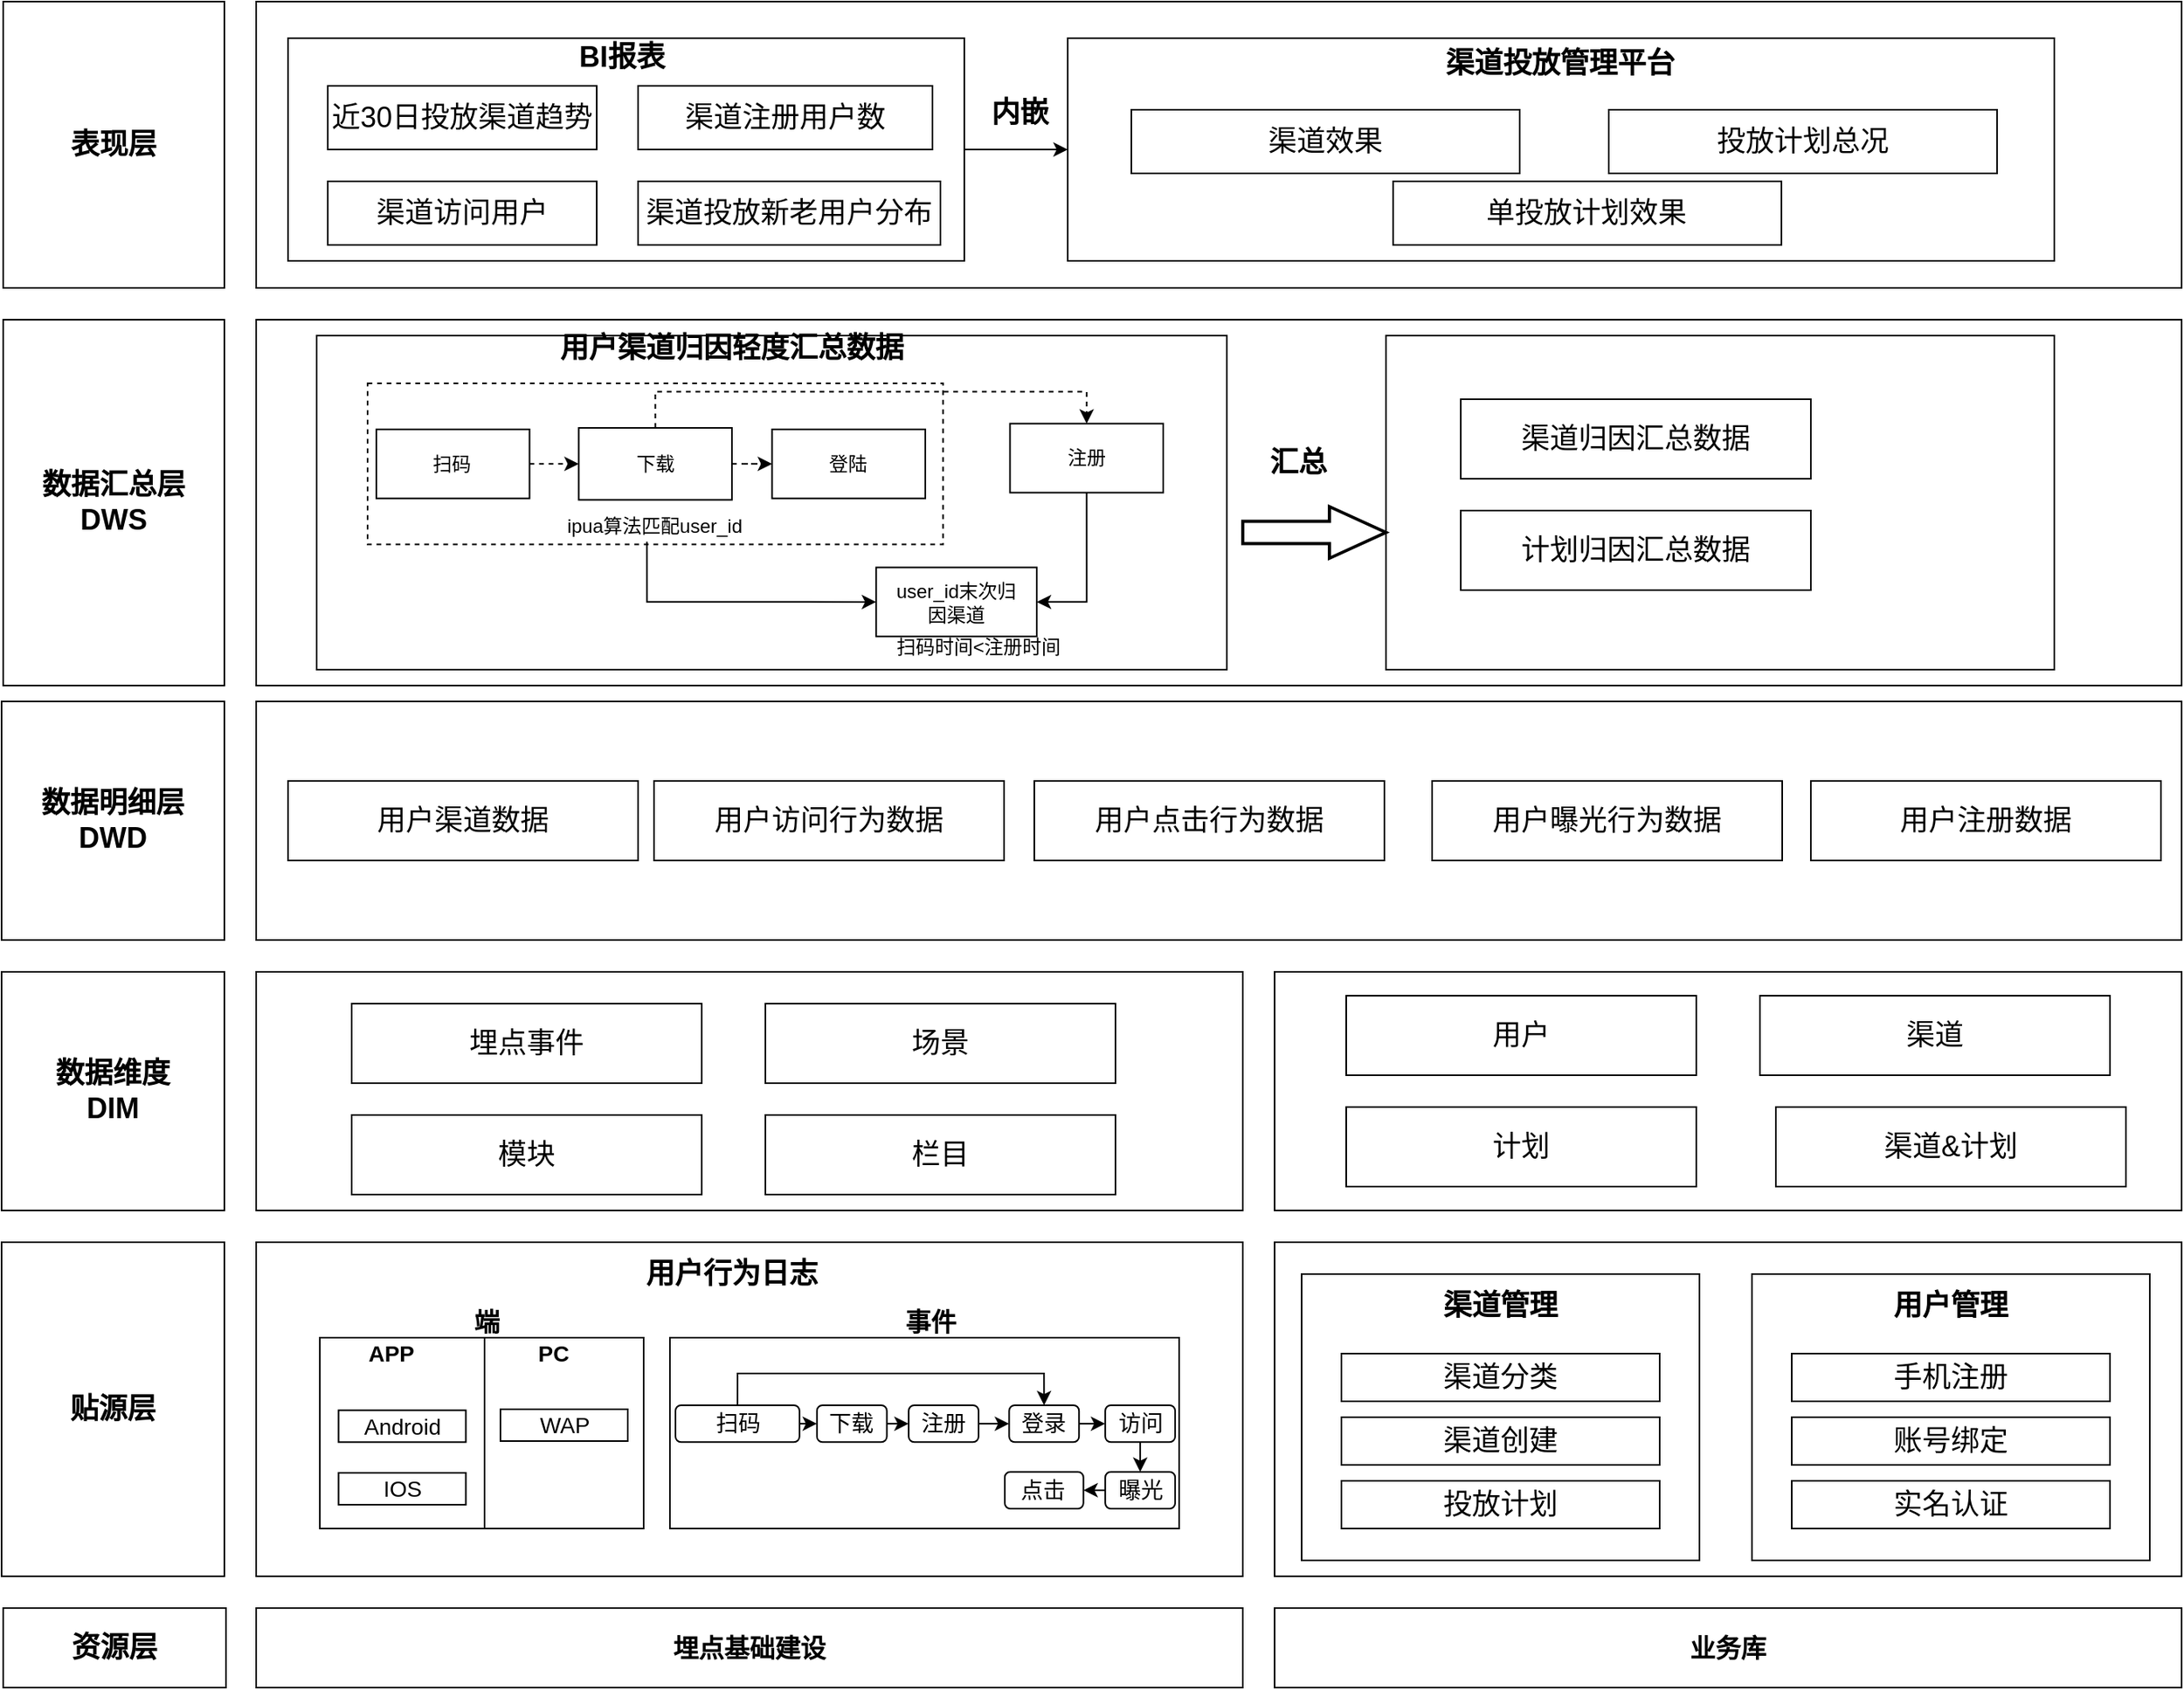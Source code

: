 <mxfile version="21.0.6" type="github">
  <diagram name="第 1 页" id="w29HF2uwLt3AnNHaCn8E">
    <mxGraphModel dx="1621" dy="470" grid="1" gridSize="10" guides="1" tooltips="1" connect="1" arrows="1" fold="1" page="1" pageScale="1" pageWidth="827" pageHeight="1169" math="0" shadow="0">
      <root>
        <mxCell id="0" />
        <mxCell id="1" parent="0" />
        <mxCell id="2uHP1eRLvYw1iQmTf_2a-1" value="" style="rounded=0;whiteSpace=wrap;html=1;fontStyle=1;strokeColor=#000000;labelBackgroundColor=none;fillColor=none;fontSize=18;" vertex="1" parent="1">
          <mxGeometry x="-150" y="260" width="1210" height="230" as="geometry" />
        </mxCell>
        <mxCell id="2uHP1eRLvYw1iQmTf_2a-2" value="" style="rounded=0;whiteSpace=wrap;html=1;strokeColor=#000000;fontSize=18;fontStyle=0" diagramCategory="general" diagramName="Rectangle" vertex="1" parent="1">
          <mxGeometry x="-112" y="270" width="572" height="210" as="geometry" />
        </mxCell>
        <mxCell id="2uHP1eRLvYw1iQmTf_2a-3" value="" style="rounded=0;whiteSpace=wrap;html=1;strokeColor=#000000;fontSize=18;fontStyle=0" diagramCategory="general" diagramName="Rectangle" vertex="1" parent="1">
          <mxGeometry x="560" y="270" width="420" height="210" as="geometry" />
        </mxCell>
        <mxCell id="2uHP1eRLvYw1iQmTf_2a-4" value="" style="rounded=0;whiteSpace=wrap;html=1;" diagramCategory="general" diagramName="Rectangle" vertex="1" parent="1">
          <mxGeometry x="-150" y="60" width="1210" height="180" as="geometry" />
        </mxCell>
        <mxCell id="2uHP1eRLvYw1iQmTf_2a-5" value="" style="rounded=0;whiteSpace=wrap;html=1;fontStyle=1;strokeColor=#000000;labelBackgroundColor=none;fillColor=none;fontSize=18;" vertex="1" parent="1">
          <mxGeometry x="490" y="670" width="570" height="150" as="geometry" />
        </mxCell>
        <mxCell id="2uHP1eRLvYw1iQmTf_2a-6" value="" style="rounded=0;whiteSpace=wrap;html=1;fillColor=none;fontStyle=1;strokeColor=#000000;fontSize=14;" vertex="1" parent="1">
          <mxGeometry x="490" y="840" width="570" height="210" as="geometry" />
        </mxCell>
        <mxCell id="2uHP1eRLvYw1iQmTf_2a-7" value="" style="rounded=0;whiteSpace=wrap;html=1;" diagramCategory="general" diagramName="Rectangle" vertex="1" parent="1">
          <mxGeometry x="507" y="860" width="250" height="180" as="geometry" />
        </mxCell>
        <mxCell id="2uHP1eRLvYw1iQmTf_2a-8" value="&lt;font style=&quot;font-size: 16px;&quot;&gt;埋点基础建设&lt;/font&gt;" style="rounded=0;whiteSpace=wrap;html=1;fillColor=none;strokeColor=#000000;fontStyle=1;fontSize=14;" vertex="1" parent="1">
          <mxGeometry x="-150" y="1070" width="620" height="50" as="geometry" />
        </mxCell>
        <mxCell id="2uHP1eRLvYw1iQmTf_2a-9" value="资源层" style="rounded=0;whiteSpace=wrap;html=1;fontStyle=1;strokeColor=#000000;labelBackgroundColor=none;fillColor=none;fontSize=18;" vertex="1" parent="1">
          <mxGeometry x="-309" y="1070" width="140" height="50" as="geometry" />
        </mxCell>
        <mxCell id="2uHP1eRLvYw1iQmTf_2a-10" value="贴源层" style="rounded=0;whiteSpace=wrap;html=1;fontStyle=1;strokeColor=#000000;labelBackgroundColor=none;fillColor=none;fontSize=18;" vertex="1" parent="1">
          <mxGeometry x="-310" y="840" width="140" height="210" as="geometry" />
        </mxCell>
        <mxCell id="2uHP1eRLvYw1iQmTf_2a-11" value="" style="rounded=0;whiteSpace=wrap;html=1;fillColor=none;fontStyle=1;strokeColor=#000000;fontSize=14;" vertex="1" parent="1">
          <mxGeometry x="-150" y="840" width="620" height="210" as="geometry" />
        </mxCell>
        <mxCell id="2uHP1eRLvYw1iQmTf_2a-12" value="" style="group;fontStyle=1;fontSize=14;" connectable="0" vertex="1" parent="1">
          <mxGeometry x="284" y="710" width="280" height="170" as="geometry" />
        </mxCell>
        <mxCell id="2uHP1eRLvYw1iQmTf_2a-13" value="&lt;span style=&quot;font-size: 16px;&quot;&gt;业务库&lt;/span&gt;" style="rounded=0;whiteSpace=wrap;html=1;fillColor=none;strokeColor=#000000;fontStyle=1;fontSize=14;" vertex="1" parent="1">
          <mxGeometry x="490" y="1070" width="570" height="50" as="geometry" />
        </mxCell>
        <mxCell id="2uHP1eRLvYw1iQmTf_2a-14" value="" style="group" connectable="0" vertex="1" parent="1">
          <mxGeometry x="110" y="880" width="320" height="140" as="geometry" />
        </mxCell>
        <mxCell id="2uHP1eRLvYw1iQmTf_2a-15" value="事件" style="text;html=1;strokeColor=none;fillColor=none;align=center;verticalAlign=middle;whiteSpace=wrap;rounded=0;dashed=1;fontStyle=1;fontSize=16;" vertex="1" parent="2uHP1eRLvYw1iQmTf_2a-14">
          <mxGeometry x="123.5" width="80" height="20" as="geometry" />
        </mxCell>
        <mxCell id="2uHP1eRLvYw1iQmTf_2a-16" value="" style="rounded=0;whiteSpace=wrap;html=1;fontStyle=1;strokeColor=#000000;fillColor=none;fontSize=14;" vertex="1" parent="2uHP1eRLvYw1iQmTf_2a-14">
          <mxGeometry y="20" width="320" height="120" as="geometry" />
        </mxCell>
        <mxCell id="2uHP1eRLvYw1iQmTf_2a-17" value="曝光" style="rounded=1;whiteSpace=wrap;html=1;fontStyle=0;strokeColor=#000000;fillColor=none;fontSize=14;" vertex="1" parent="2uHP1eRLvYw1iQmTf_2a-14">
          <mxGeometry x="273.578" y="104.342" width="43.922" height="23.158" as="geometry" />
        </mxCell>
        <mxCell id="2uHP1eRLvYw1iQmTf_2a-18" value="点击" style="rounded=1;whiteSpace=wrap;html=1;fontStyle=0;strokeColor=#000000;fillColor=none;fontSize=14;" vertex="1" parent="2uHP1eRLvYw1iQmTf_2a-14">
          <mxGeometry x="210.441" y="104.342" width="49.412" height="23.158" as="geometry" />
        </mxCell>
        <mxCell id="2uHP1eRLvYw1iQmTf_2a-19" value="注册" style="rounded=1;whiteSpace=wrap;html=1;fontStyle=0;strokeColor=#000000;fillColor=none;fontSize=14;" vertex="1" parent="2uHP1eRLvYw1iQmTf_2a-14">
          <mxGeometry x="150.049" y="62.5" width="43.922" height="23.158" as="geometry" />
        </mxCell>
        <mxCell id="2uHP1eRLvYw1iQmTf_2a-20" value="登录" style="rounded=1;whiteSpace=wrap;html=1;fontStyle=0;strokeColor=#000000;fillColor=none;fontSize=14;" vertex="1" parent="2uHP1eRLvYw1iQmTf_2a-14">
          <mxGeometry x="213.186" y="62.5" width="43.922" height="23.158" as="geometry" />
        </mxCell>
        <mxCell id="2uHP1eRLvYw1iQmTf_2a-21" style="edgeStyle=orthogonalEdgeStyle;rounded=0;orthogonalLoop=1;jettySize=auto;html=1;exitX=0.5;exitY=1;exitDx=0;exitDy=0;entryX=0.5;entryY=0;entryDx=0;entryDy=0;fontStyle=1;fontSize=14;" edge="1" parent="2uHP1eRLvYw1iQmTf_2a-14" source="2uHP1eRLvYw1iQmTf_2a-22" target="2uHP1eRLvYw1iQmTf_2a-17">
          <mxGeometry relative="1" as="geometry" />
        </mxCell>
        <mxCell id="2uHP1eRLvYw1iQmTf_2a-22" value="访问" style="rounded=1;whiteSpace=wrap;html=1;fontStyle=0;strokeColor=#000000;fillColor=none;fontSize=14;" vertex="1" parent="2uHP1eRLvYw1iQmTf_2a-14">
          <mxGeometry x="273.578" y="62.5" width="43.922" height="23.158" as="geometry" />
        </mxCell>
        <mxCell id="2uHP1eRLvYw1iQmTf_2a-23" style="edgeStyle=orthogonalEdgeStyle;rounded=0;orthogonalLoop=1;jettySize=auto;html=1;exitX=1;exitY=0.5;exitDx=0;exitDy=0;entryX=0;entryY=0.5;entryDx=0;entryDy=0;fontStyle=1;fontSize=14;" edge="1" parent="2uHP1eRLvYw1iQmTf_2a-14" source="2uHP1eRLvYw1iQmTf_2a-24" target="2uHP1eRLvYw1iQmTf_2a-19">
          <mxGeometry relative="1" as="geometry" />
        </mxCell>
        <mxCell id="2uHP1eRLvYw1iQmTf_2a-24" value="下载" style="rounded=1;whiteSpace=wrap;html=1;fontStyle=0;strokeColor=#000000;fillColor=none;fontSize=14;" vertex="1" parent="2uHP1eRLvYw1iQmTf_2a-14">
          <mxGeometry x="92.402" y="62.5" width="43.922" height="23.158" as="geometry" />
        </mxCell>
        <mxCell id="2uHP1eRLvYw1iQmTf_2a-25" style="edgeStyle=orthogonalEdgeStyle;rounded=0;orthogonalLoop=1;jettySize=auto;html=1;exitX=1;exitY=0.5;exitDx=0;exitDy=0;entryX=0;entryY=0.5;entryDx=0;entryDy=0;fontStyle=1;fontSize=14;" edge="1" parent="2uHP1eRLvYw1iQmTf_2a-14" source="2uHP1eRLvYw1iQmTf_2a-26" target="2uHP1eRLvYw1iQmTf_2a-24">
          <mxGeometry relative="1" as="geometry" />
        </mxCell>
        <mxCell id="2uHP1eRLvYw1iQmTf_2a-26" value="扫码" style="rounded=1;whiteSpace=wrap;html=1;fontStyle=0;strokeColor=#000000;fillColor=none;fontSize=14;" vertex="1" parent="2uHP1eRLvYw1iQmTf_2a-14">
          <mxGeometry x="3.5" y="62.5" width="77.92" height="23.16" as="geometry" />
        </mxCell>
        <mxCell id="2uHP1eRLvYw1iQmTf_2a-27" style="edgeStyle=orthogonalEdgeStyle;rounded=0;orthogonalLoop=1;jettySize=auto;html=1;exitX=0;exitY=0.5;exitDx=0;exitDy=0;entryX=1;entryY=0.5;entryDx=0;entryDy=0;fontStyle=1;fontSize=14;" edge="1" parent="2uHP1eRLvYw1iQmTf_2a-14" source="2uHP1eRLvYw1iQmTf_2a-17" target="2uHP1eRLvYw1iQmTf_2a-18">
          <mxGeometry relative="1" as="geometry" />
        </mxCell>
        <mxCell id="2uHP1eRLvYw1iQmTf_2a-28" style="edgeStyle=orthogonalEdgeStyle;rounded=0;orthogonalLoop=1;jettySize=auto;html=1;exitX=1;exitY=0.5;exitDx=0;exitDy=0;entryX=0;entryY=0.5;entryDx=0;entryDy=0;fontStyle=1;fontSize=14;" edge="1" parent="2uHP1eRLvYw1iQmTf_2a-14" source="2uHP1eRLvYw1iQmTf_2a-19" target="2uHP1eRLvYw1iQmTf_2a-20">
          <mxGeometry relative="1" as="geometry">
            <mxPoint x="126.755" y="-233.184" as="sourcePoint" />
            <mxPoint x="214.049" y="-240.132" as="targetPoint" />
          </mxGeometry>
        </mxCell>
        <mxCell id="2uHP1eRLvYw1iQmTf_2a-29" style="edgeStyle=orthogonalEdgeStyle;rounded=0;orthogonalLoop=1;jettySize=auto;html=1;exitX=0.5;exitY=0;exitDx=0;exitDy=0;entryX=0.5;entryY=0;entryDx=0;entryDy=0;fontStyle=1;fontSize=14;" edge="1" parent="2uHP1eRLvYw1iQmTf_2a-14" source="2uHP1eRLvYw1iQmTf_2a-26" target="2uHP1eRLvYw1iQmTf_2a-20">
          <mxGeometry relative="1" as="geometry" />
        </mxCell>
        <mxCell id="2uHP1eRLvYw1iQmTf_2a-30" style="edgeStyle=orthogonalEdgeStyle;rounded=0;orthogonalLoop=1;jettySize=auto;html=1;exitX=1;exitY=0.5;exitDx=0;exitDy=0;entryX=0;entryY=0.5;entryDx=0;entryDy=0;fontStyle=1;fontSize=14;" edge="1" parent="2uHP1eRLvYw1iQmTf_2a-14" source="2uHP1eRLvYw1iQmTf_2a-20" target="2uHP1eRLvYw1iQmTf_2a-22">
          <mxGeometry relative="1" as="geometry" />
        </mxCell>
        <mxCell id="2uHP1eRLvYw1iQmTf_2a-31" value="" style="group;strokeColor=none;" connectable="0" vertex="1" parent="1">
          <mxGeometry x="-110" y="880" width="203.5" height="140" as="geometry" />
        </mxCell>
        <mxCell id="2uHP1eRLvYw1iQmTf_2a-32" value="" style="rounded=0;whiteSpace=wrap;html=1;fontStyle=1;fillColor=none;strokeColor=#000000;fontSize=14;" vertex="1" parent="2uHP1eRLvYw1iQmTf_2a-31">
          <mxGeometry y="20" width="103.5" height="120" as="geometry" />
        </mxCell>
        <mxCell id="2uHP1eRLvYw1iQmTf_2a-33" value="" style="rounded=0;whiteSpace=wrap;html=1;fontStyle=1;fillColor=none;strokeColor=#000000;fontSize=14;" vertex="1" parent="2uHP1eRLvYw1iQmTf_2a-31">
          <mxGeometry x="103.5" y="20" width="100" height="120" as="geometry" />
        </mxCell>
        <mxCell id="2uHP1eRLvYw1iQmTf_2a-34" value="APP" style="text;html=1;strokeColor=none;fillColor=none;align=center;verticalAlign=middle;whiteSpace=wrap;rounded=0;dashed=1;fontStyle=1;fontSize=14;" vertex="1" parent="2uHP1eRLvYw1iQmTf_2a-31">
          <mxGeometry x="25" y="20" width="40" height="20" as="geometry" />
        </mxCell>
        <mxCell id="2uHP1eRLvYw1iQmTf_2a-35" value="PC" style="text;html=1;strokeColor=none;fillColor=none;align=center;verticalAlign=middle;whiteSpace=wrap;rounded=0;dashed=1;fontStyle=1;fontSize=14;" vertex="1" parent="2uHP1eRLvYw1iQmTf_2a-31">
          <mxGeometry x="126.5" y="20" width="40" height="20" as="geometry" />
        </mxCell>
        <mxCell id="2uHP1eRLvYw1iQmTf_2a-36" value="Android" style="rounded=0;whiteSpace=wrap;html=1;fontStyle=0;strokeColor=#000000;fillColor=none;fontSize=14;" vertex="1" parent="2uHP1eRLvYw1iQmTf_2a-31">
          <mxGeometry x="11.75" y="65.66" width="80" height="20" as="geometry" />
        </mxCell>
        <mxCell id="2uHP1eRLvYw1iQmTf_2a-37" value="IOS" style="rounded=0;whiteSpace=wrap;html=1;fontStyle=0;strokeColor=#000000;fillColor=none;fontSize=14;" vertex="1" parent="2uHP1eRLvYw1iQmTf_2a-31">
          <mxGeometry x="11.75" y="105" width="80" height="20" as="geometry" />
        </mxCell>
        <mxCell id="2uHP1eRLvYw1iQmTf_2a-38" value="端" style="text;html=1;strokeColor=none;fillColor=none;align=center;verticalAlign=middle;whiteSpace=wrap;rounded=0;dashed=1;fontStyle=1;fontSize=16;" vertex="1" parent="2uHP1eRLvYw1iQmTf_2a-31">
          <mxGeometry x="65" width="80" height="20" as="geometry" />
        </mxCell>
        <mxCell id="2uHP1eRLvYw1iQmTf_2a-39" value="WAP" style="rounded=0;whiteSpace=wrap;html=1;fontStyle=0;strokeColor=#000000;fillColor=none;fontSize=14;" vertex="1" parent="2uHP1eRLvYw1iQmTf_2a-31">
          <mxGeometry x="113.5" y="65.0" width="80" height="20" as="geometry" />
        </mxCell>
        <mxCell id="2uHP1eRLvYw1iQmTf_2a-40" value="用户行为日志" style="text;html=1;strokeColor=none;fillColor=none;align=center;verticalAlign=middle;whiteSpace=wrap;rounded=0;fontStyle=1;fontSize=18;" diagramCategory="general" diagramName="text" vertex="1" parent="1">
          <mxGeometry x="50" y="850" width="198" height="20" as="geometry" />
        </mxCell>
        <mxCell id="2uHP1eRLvYw1iQmTf_2a-41" value="渠道分类" style="rounded=0;whiteSpace=wrap;html=1;strokeColor=#000000;fontSize=18;fontStyle=0" diagramCategory="general" diagramName="Rectangle" vertex="1" parent="1">
          <mxGeometry x="532" y="910" width="200" height="30" as="geometry" />
        </mxCell>
        <mxCell id="2uHP1eRLvYw1iQmTf_2a-42" value="投放计划" style="rounded=0;whiteSpace=wrap;html=1;strokeColor=#000000;fontSize=18;fontStyle=0" diagramCategory="general" diagramName="Rectangle" vertex="1" parent="1">
          <mxGeometry x="532" y="990" width="200" height="30" as="geometry" />
        </mxCell>
        <mxCell id="2uHP1eRLvYw1iQmTf_2a-43" value="渠道创建" style="rounded=0;whiteSpace=wrap;html=1;strokeColor=#000000;fontSize=18;fontStyle=0" diagramCategory="general" diagramName="Rectangle" vertex="1" parent="1">
          <mxGeometry x="532" y="950" width="200" height="30" as="geometry" />
        </mxCell>
        <mxCell id="2uHP1eRLvYw1iQmTf_2a-44" value="数据明细层&lt;br /&gt;DWD" style="rounded=0;whiteSpace=wrap;html=1;fontStyle=1;strokeColor=#000000;labelBackgroundColor=none;fillColor=none;fontSize=18;" vertex="1" parent="1">
          <mxGeometry x="-310" y="500" width="140" height="150" as="geometry" />
        </mxCell>
        <mxCell id="2uHP1eRLvYw1iQmTf_2a-45" value="数据汇总层&lt;br /&gt;DWS" style="rounded=0;whiteSpace=wrap;html=1;fontStyle=1;strokeColor=#000000;labelBackgroundColor=none;fillColor=none;fontSize=18;" vertex="1" parent="1">
          <mxGeometry x="-309" y="260" width="139" height="230" as="geometry" />
        </mxCell>
        <mxCell id="2uHP1eRLvYw1iQmTf_2a-46" value="表现层" style="rounded=0;whiteSpace=wrap;html=1;fontStyle=1;strokeColor=#000000;labelBackgroundColor=none;fillColor=none;fontSize=18;" vertex="1" parent="1">
          <mxGeometry x="-309" y="60" width="139" height="180" as="geometry" />
        </mxCell>
        <mxCell id="2uHP1eRLvYw1iQmTf_2a-47" value="数据维度&lt;br /&gt;DIM" style="rounded=0;whiteSpace=wrap;html=1;fontStyle=1;strokeColor=#000000;labelBackgroundColor=none;fillColor=none;fontSize=18;" vertex="1" parent="1">
          <mxGeometry x="-310" y="670" width="140" height="150" as="geometry" />
        </mxCell>
        <mxCell id="2uHP1eRLvYw1iQmTf_2a-48" value="" style="rounded=0;whiteSpace=wrap;html=1;fontStyle=1;strokeColor=#000000;labelBackgroundColor=none;fillColor=none;fontSize=18;" vertex="1" parent="1">
          <mxGeometry x="-150" y="670" width="620" height="150" as="geometry" />
        </mxCell>
        <mxCell id="2uHP1eRLvYw1iQmTf_2a-49" value="埋点事件" style="rounded=0;whiteSpace=wrap;html=1;strokeColor=#000000;fontSize=18;fontStyle=0" diagramCategory="general" diagramName="Rectangle" vertex="1" parent="1">
          <mxGeometry x="-90" y="690" width="220" height="50" as="geometry" />
        </mxCell>
        <mxCell id="2uHP1eRLvYw1iQmTf_2a-50" value="渠道管理" style="text;html=1;strokeColor=none;fillColor=none;align=center;verticalAlign=middle;whiteSpace=wrap;rounded=0;fontSize=18;fontStyle=1" diagramCategory="general" diagramName="text" vertex="1" parent="1">
          <mxGeometry x="592" y="870" width="80" height="20" as="geometry" />
        </mxCell>
        <mxCell id="2uHP1eRLvYw1iQmTf_2a-51" value="" style="rounded=0;whiteSpace=wrap;html=1;" diagramCategory="general" diagramName="Rectangle" vertex="1" parent="1">
          <mxGeometry x="790" y="860" width="250" height="180" as="geometry" />
        </mxCell>
        <mxCell id="2uHP1eRLvYw1iQmTf_2a-52" value="手机注册" style="rounded=0;whiteSpace=wrap;html=1;strokeColor=#000000;fontSize=18;fontStyle=0" diagramCategory="general" diagramName="Rectangle" vertex="1" parent="1">
          <mxGeometry x="815" y="910" width="200" height="30" as="geometry" />
        </mxCell>
        <mxCell id="2uHP1eRLvYw1iQmTf_2a-53" value="实名认证" style="rounded=0;whiteSpace=wrap;html=1;strokeColor=#000000;fontSize=18;fontStyle=0" diagramCategory="general" diagramName="Rectangle" vertex="1" parent="1">
          <mxGeometry x="815" y="990" width="200" height="30" as="geometry" />
        </mxCell>
        <mxCell id="2uHP1eRLvYw1iQmTf_2a-54" value="账号绑定" style="rounded=0;whiteSpace=wrap;html=1;strokeColor=#000000;fontSize=18;fontStyle=0" diagramCategory="general" diagramName="Rectangle" vertex="1" parent="1">
          <mxGeometry x="815" y="950" width="200" height="30" as="geometry" />
        </mxCell>
        <mxCell id="2uHP1eRLvYw1iQmTf_2a-55" value="用户管理" style="text;html=1;strokeColor=none;fillColor=none;align=center;verticalAlign=middle;whiteSpace=wrap;rounded=0;fontSize=18;fontStyle=1" diagramCategory="general" diagramName="text" vertex="1" parent="1">
          <mxGeometry x="875" y="870" width="80" height="20" as="geometry" />
        </mxCell>
        <mxCell id="2uHP1eRLvYw1iQmTf_2a-56" value="模块" style="rounded=0;whiteSpace=wrap;html=1;strokeColor=#000000;fontSize=18;fontStyle=0" diagramCategory="general" diagramName="Rectangle" vertex="1" parent="1">
          <mxGeometry x="-90" y="760" width="220" height="50" as="geometry" />
        </mxCell>
        <mxCell id="2uHP1eRLvYw1iQmTf_2a-57" value="栏目" style="rounded=0;whiteSpace=wrap;html=1;strokeColor=#000000;fontSize=18;fontStyle=0" diagramCategory="general" diagramName="Rectangle" vertex="1" parent="1">
          <mxGeometry x="170" y="760" width="220" height="50" as="geometry" />
        </mxCell>
        <mxCell id="2uHP1eRLvYw1iQmTf_2a-58" value="场景" style="rounded=0;whiteSpace=wrap;html=1;strokeColor=#000000;fontSize=18;fontStyle=0" diagramCategory="general" diagramName="Rectangle" vertex="1" parent="1">
          <mxGeometry x="170" y="690" width="220" height="50" as="geometry" />
        </mxCell>
        <mxCell id="2uHP1eRLvYw1iQmTf_2a-59" value="用户" style="rounded=0;whiteSpace=wrap;html=1;strokeColor=#000000;fontSize=18;fontStyle=0" diagramCategory="general" diagramName="Rectangle" vertex="1" parent="1">
          <mxGeometry x="535" y="685" width="220" height="50" as="geometry" />
        </mxCell>
        <mxCell id="2uHP1eRLvYw1iQmTf_2a-60" value="计划" style="rounded=0;whiteSpace=wrap;html=1;strokeColor=#000000;fontSize=18;fontStyle=0" diagramCategory="general" diagramName="Rectangle" vertex="1" parent="1">
          <mxGeometry x="535" y="755" width="220" height="50" as="geometry" />
        </mxCell>
        <mxCell id="2uHP1eRLvYw1iQmTf_2a-61" value="渠道&amp;amp;计划" style="rounded=0;whiteSpace=wrap;html=1;strokeColor=#000000;fontSize=18;fontStyle=0" diagramCategory="general" diagramName="Rectangle" vertex="1" parent="1">
          <mxGeometry x="805" y="755" width="220" height="50" as="geometry" />
        </mxCell>
        <mxCell id="2uHP1eRLvYw1iQmTf_2a-62" value="渠道" style="rounded=0;whiteSpace=wrap;html=1;strokeColor=#000000;fontSize=18;fontStyle=0" diagramCategory="general" diagramName="Rectangle" vertex="1" parent="1">
          <mxGeometry x="795" y="685" width="220" height="50" as="geometry" />
        </mxCell>
        <mxCell id="2uHP1eRLvYw1iQmTf_2a-63" value="" style="rounded=0;whiteSpace=wrap;html=1;fontStyle=1;strokeColor=#000000;labelBackgroundColor=none;fillColor=none;fontSize=18;" vertex="1" parent="1">
          <mxGeometry x="-150" y="500" width="1210" height="150" as="geometry" />
        </mxCell>
        <mxCell id="2uHP1eRLvYw1iQmTf_2a-64" value="用户访问行为数据" style="rounded=0;whiteSpace=wrap;html=1;strokeColor=#000000;fontSize=18;fontStyle=0" diagramCategory="general" diagramName="Rectangle" vertex="1" parent="1">
          <mxGeometry x="100" y="550" width="220" height="50" as="geometry" />
        </mxCell>
        <mxCell id="2uHP1eRLvYw1iQmTf_2a-65" value="用户点击行为数据" style="rounded=0;whiteSpace=wrap;html=1;strokeColor=#000000;fontSize=18;fontStyle=0" diagramCategory="general" diagramName="Rectangle" vertex="1" parent="1">
          <mxGeometry x="339" y="550" width="220" height="50" as="geometry" />
        </mxCell>
        <mxCell id="2uHP1eRLvYw1iQmTf_2a-66" value="用户曝光行为数据" style="rounded=0;whiteSpace=wrap;html=1;strokeColor=#000000;fontSize=18;fontStyle=0" diagramCategory="general" diagramName="Rectangle" vertex="1" parent="1">
          <mxGeometry x="589" y="550" width="220" height="50" as="geometry" />
        </mxCell>
        <mxCell id="2uHP1eRLvYw1iQmTf_2a-67" value="用户注册数据" style="rounded=0;whiteSpace=wrap;html=1;strokeColor=#000000;fontSize=18;fontStyle=0" diagramCategory="general" diagramName="Rectangle" vertex="1" parent="1">
          <mxGeometry x="827" y="550" width="220" height="50" as="geometry" />
        </mxCell>
        <mxCell id="2uHP1eRLvYw1iQmTf_2a-68" value="用户渠道数据" style="rounded=0;whiteSpace=wrap;html=1;strokeColor=#000000;fontSize=18;fontStyle=0" diagramCategory="general" diagramName="Rectangle" vertex="1" parent="1">
          <mxGeometry x="-130" y="550" width="220" height="50" as="geometry" />
        </mxCell>
        <mxCell id="2uHP1eRLvYw1iQmTf_2a-69" value="内嵌" style="text;html=1;strokeColor=none;fillColor=none;align=center;verticalAlign=middle;whiteSpace=wrap;rounded=0;fontStyle=1;fontSize=18;" diagramCategory="general" diagramName="text" vertex="1" parent="1">
          <mxGeometry x="310" y="120" width="40" height="20" as="geometry" />
        </mxCell>
        <mxCell id="2uHP1eRLvYw1iQmTf_2a-70" value="" style="group" connectable="0" vertex="1" parent="1">
          <mxGeometry x="-130" y="80" width="425" height="143" as="geometry" />
        </mxCell>
        <mxCell id="2uHP1eRLvYw1iQmTf_2a-71" value="" style="rounded=0;whiteSpace=wrap;html=1;fontStyle=0;strokeColor=#000000;labelBackgroundColor=none;fillColor=none;fontSize=18;" vertex="1" parent="2uHP1eRLvYw1iQmTf_2a-70">
          <mxGeometry y="3" width="425" height="140" as="geometry" />
        </mxCell>
        <mxCell id="2uHP1eRLvYw1iQmTf_2a-72" value="&lt;font style=&quot;font-size: 18px;&quot;&gt;BI报表&lt;/font&gt;" style="text;html=1;strokeColor=none;fillColor=none;align=center;verticalAlign=middle;whiteSpace=wrap;rounded=0;fontStyle=1;fontSize=15;" diagramCategory="general" diagramName="text" vertex="1" parent="2uHP1eRLvYw1iQmTf_2a-70">
          <mxGeometry x="145" width="130" height="30" as="geometry" />
        </mxCell>
        <mxCell id="2uHP1eRLvYw1iQmTf_2a-73" value="近30日投放渠道趋势" style="rounded=0;whiteSpace=wrap;html=1;fontStyle=0;strokeColor=#000000;labelBackgroundColor=none;fillColor=none;fontSize=18;" vertex="1" parent="2uHP1eRLvYw1iQmTf_2a-70">
          <mxGeometry x="25" y="33" width="169" height="40" as="geometry" />
        </mxCell>
        <mxCell id="2uHP1eRLvYw1iQmTf_2a-74" value="渠道访问用户" style="rounded=0;whiteSpace=wrap;html=1;fontStyle=0;strokeColor=#000000;labelBackgroundColor=none;fillColor=none;fontSize=18;" vertex="1" parent="2uHP1eRLvYw1iQmTf_2a-70">
          <mxGeometry x="25" y="93" width="169" height="40" as="geometry" />
        </mxCell>
        <mxCell id="2uHP1eRLvYw1iQmTf_2a-75" value="渠道注册用户数" style="rounded=0;whiteSpace=wrap;html=1;fontStyle=0;strokeColor=#000000;labelBackgroundColor=none;fillColor=none;fontSize=18;" vertex="1" parent="2uHP1eRLvYw1iQmTf_2a-70">
          <mxGeometry x="220" y="33" width="185" height="40" as="geometry" />
        </mxCell>
        <mxCell id="2uHP1eRLvYw1iQmTf_2a-76" value="渠道投放新老用户分布" style="rounded=0;whiteSpace=wrap;html=1;fontStyle=0;strokeColor=#000000;labelBackgroundColor=none;fillColor=none;fontSize=18;" vertex="1" parent="2uHP1eRLvYw1iQmTf_2a-70">
          <mxGeometry x="220" y="93" width="190" height="40" as="geometry" />
        </mxCell>
        <mxCell id="2uHP1eRLvYw1iQmTf_2a-77" value="" style="group" connectable="0" vertex="1" parent="1">
          <mxGeometry x="360" y="83" width="620" height="140" as="geometry" />
        </mxCell>
        <mxCell id="2uHP1eRLvYw1iQmTf_2a-78" value="" style="rounded=0;whiteSpace=wrap;html=1;fontStyle=0;strokeColor=#000000;labelBackgroundColor=none;fillColor=none;fontSize=18;" vertex="1" parent="2uHP1eRLvYw1iQmTf_2a-77">
          <mxGeometry width="620" height="140" as="geometry" />
        </mxCell>
        <mxCell id="2uHP1eRLvYw1iQmTf_2a-79" value="渠道投放管理平台" style="text;html=1;strokeColor=none;fillColor=none;align=center;verticalAlign=middle;whiteSpace=wrap;rounded=0;fontStyle=1;fontSize=18;" diagramCategory="general" diagramName="text" vertex="1" parent="2uHP1eRLvYw1iQmTf_2a-77">
          <mxGeometry x="204.468" y="2" width="211.064" height="28" as="geometry" />
        </mxCell>
        <mxCell id="2uHP1eRLvYw1iQmTf_2a-80" value="渠道效果" style="rounded=0;whiteSpace=wrap;html=1;fontStyle=0;strokeColor=#000000;labelBackgroundColor=none;fillColor=none;fontSize=18;" vertex="1" parent="2uHP1eRLvYw1iQmTf_2a-77">
          <mxGeometry x="39.995" y="45" width="244.043" height="40" as="geometry" />
        </mxCell>
        <mxCell id="2uHP1eRLvYw1iQmTf_2a-81" value="投放计划总况" style="rounded=0;whiteSpace=wrap;html=1;fontStyle=0;strokeColor=#000000;labelBackgroundColor=none;fillColor=none;fontSize=18;" vertex="1" parent="2uHP1eRLvYw1iQmTf_2a-77">
          <mxGeometry x="340.001" y="45" width="244.043" height="40" as="geometry" />
        </mxCell>
        <mxCell id="2uHP1eRLvYw1iQmTf_2a-82" value="单投放计划效果" style="rounded=0;whiteSpace=wrap;html=1;fontStyle=0;strokeColor=#000000;labelBackgroundColor=none;fillColor=none;fontSize=18;" vertex="1" parent="2uHP1eRLvYw1iQmTf_2a-77">
          <mxGeometry x="204.468" y="90" width="244.043" height="40" as="geometry" />
        </mxCell>
        <mxCell id="2uHP1eRLvYw1iQmTf_2a-83" style="edgeStyle=orthogonalEdgeStyle;rounded=0;orthogonalLoop=1;jettySize=auto;html=1;exitX=1;exitY=0.5;exitDx=0;exitDy=0;entryX=0;entryY=0.5;entryDx=0;entryDy=0;" edge="1" parent="1" source="2uHP1eRLvYw1iQmTf_2a-71" target="2uHP1eRLvYw1iQmTf_2a-78">
          <mxGeometry relative="1" as="geometry" />
        </mxCell>
        <mxCell id="2uHP1eRLvYw1iQmTf_2a-84" value="渠道归因汇总数据" style="rounded=0;whiteSpace=wrap;html=1;strokeColor=#000000;fontSize=18;fontStyle=0" diagramCategory="general" diagramName="Rectangle" vertex="1" parent="1">
          <mxGeometry x="607" y="310" width="220" height="50" as="geometry" />
        </mxCell>
        <mxCell id="2uHP1eRLvYw1iQmTf_2a-85" value="计划归因汇总数据" style="rounded=0;whiteSpace=wrap;html=1;strokeColor=#000000;fontSize=18;fontStyle=0" diagramCategory="general" diagramName="Rectangle" vertex="1" parent="1">
          <mxGeometry x="607" y="380" width="220" height="50" as="geometry" />
        </mxCell>
        <mxCell id="2uHP1eRLvYw1iQmTf_2a-86" value="" style="shape=mxgraph.flowchart.transfer;whiteSpace=wrap;html=1;fillColor=#ffffff;strokeColor=#000000;strokeWidth=2" diagramCategory="Flowchart" diagramName="Transfer" vertex="1" parent="1">
          <mxGeometry x="470" y="377.5" width="90" height="32.5" as="geometry" />
        </mxCell>
        <mxCell id="2uHP1eRLvYw1iQmTf_2a-87" value="汇总" style="text;html=1;strokeColor=none;fillColor=none;align=center;verticalAlign=middle;whiteSpace=wrap;rounded=0;fontStyle=1;fontSize=18;" diagramCategory="general" diagramName="text" vertex="1" parent="1">
          <mxGeometry x="485" y="340" width="40" height="20" as="geometry" />
        </mxCell>
        <mxCell id="2uHP1eRLvYw1iQmTf_2a-88" value="用户渠道归因轻度汇总数据" style="text;html=1;strokeColor=none;fillColor=none;align=center;verticalAlign=middle;whiteSpace=wrap;rounded=0;fontSize=18;fontStyle=1" diagramCategory="general" diagramName="text" vertex="1" parent="1">
          <mxGeometry x="26" y="250" width="246" height="55" as="geometry" />
        </mxCell>
        <mxCell id="2uHP1eRLvYw1iQmTf_2a-89" value="" style="group" connectable="0" vertex="1" parent="1">
          <mxGeometry x="-80" y="300" width="500" height="170" as="geometry" />
        </mxCell>
        <mxCell id="2uHP1eRLvYw1iQmTf_2a-90" value="扫码时间&amp;lt;注册时间" style="text;html=1;strokeColor=none;fillColor=none;align=center;verticalAlign=middle;whiteSpace=wrap;rounded=0;dashed=1;fontSize=12;" diagramCategory="general" diagramName="text" vertex="1" parent="2uHP1eRLvYw1iQmTf_2a-89">
          <mxGeometry x="302.083" y="165.278" width="163.75" as="geometry" />
        </mxCell>
        <mxCell id="2uHP1eRLvYw1iQmTf_2a-91" value="" style="rounded=0;whiteSpace=wrap;html=1;dashed=1;fontSize=14;" diagramCategory="general" diagramName="Rectangle" vertex="1" parent="2uHP1eRLvYw1iQmTf_2a-89">
          <mxGeometry width="361.674" height="101.277" as="geometry" />
        </mxCell>
        <mxCell id="2uHP1eRLvYw1iQmTf_2a-92" value="登陆" style="rounded=0;whiteSpace=wrap;html=1;" diagramCategory="general" diagramName="Rectangle" vertex="1" parent="2uHP1eRLvYw1iQmTf_2a-89">
          <mxGeometry x="254.204" y="28.936" width="96.274" height="43.404" as="geometry" />
        </mxCell>
        <mxCell id="2uHP1eRLvYw1iQmTf_2a-93" style="edgeStyle=orthogonalEdgeStyle;rounded=0;orthogonalLoop=1;jettySize=auto;html=1;entryX=0;entryY=0.5;entryDx=0;entryDy=0;fontSize=14;dashed=1;" edge="1" parent="2uHP1eRLvYw1iQmTf_2a-89" source="2uHP1eRLvYw1iQmTf_2a-94" target="2uHP1eRLvYw1iQmTf_2a-92">
          <mxGeometry relative="1" as="geometry" />
        </mxCell>
        <mxCell id="2uHP1eRLvYw1iQmTf_2a-94" value="下载" style="rounded=0;whiteSpace=wrap;html=1;" diagramCategory="general" diagramName="Rectangle" vertex="1" parent="2uHP1eRLvYw1iQmTf_2a-89">
          <mxGeometry x="132.701" y="28.032" width="96.272" height="45.213" as="geometry" />
        </mxCell>
        <mxCell id="2uHP1eRLvYw1iQmTf_2a-95" style="edgeStyle=orthogonalEdgeStyle;rounded=0;orthogonalLoop=1;jettySize=auto;html=1;exitX=1;exitY=0.5;exitDx=0;exitDy=0;entryX=0;entryY=0.5;entryDx=0;entryDy=0;fontSize=14;dashed=1;" edge="1" parent="2uHP1eRLvYw1iQmTf_2a-89" source="2uHP1eRLvYw1iQmTf_2a-96" target="2uHP1eRLvYw1iQmTf_2a-94">
          <mxGeometry relative="1" as="geometry" />
        </mxCell>
        <mxCell id="2uHP1eRLvYw1iQmTf_2a-96" value="扫码" style="rounded=0;whiteSpace=wrap;html=1;" diagramCategory="general" diagramName="Rectangle" vertex="1" parent="2uHP1eRLvYw1iQmTf_2a-89">
          <mxGeometry x="5.498" y="28.936" width="96.274" height="43.404" as="geometry" />
        </mxCell>
        <mxCell id="2uHP1eRLvYw1iQmTf_2a-97" value="&lt;font style=&quot;font-size: 12px;&quot;&gt;ipua算法匹配user_id&lt;/font&gt;" style="text;html=1;strokeColor=none;fillColor=none;align=center;verticalAlign=middle;whiteSpace=wrap;rounded=0;dashed=1;fontSize=14;" diagramCategory="general" diagramName="text" vertex="1" parent="2uHP1eRLvYw1iQmTf_2a-89">
          <mxGeometry x="80.434" y="81.925" width="200.816" height="14.465" as="geometry" />
        </mxCell>
        <mxCell id="2uHP1eRLvYw1iQmTf_2a-98" value="注册" style="rounded=0;whiteSpace=wrap;html=1;" diagramCategory="general" diagramName="Rectangle" vertex="1" parent="2uHP1eRLvYw1iQmTf_2a-89">
          <mxGeometry x="403.726" y="25.319" width="96.274" height="43.404" as="geometry" />
        </mxCell>
        <mxCell id="2uHP1eRLvYw1iQmTf_2a-99" style="edgeStyle=orthogonalEdgeStyle;rounded=0;orthogonalLoop=1;jettySize=auto;html=1;exitX=0.5;exitY=0;exitDx=0;exitDy=0;entryX=0.5;entryY=0;entryDx=0;entryDy=0;fontSize=14;dashed=1;" edge="1" parent="2uHP1eRLvYw1iQmTf_2a-89" source="2uHP1eRLvYw1iQmTf_2a-94" target="2uHP1eRLvYw1iQmTf_2a-98">
          <mxGeometry relative="1" as="geometry" />
        </mxCell>
        <mxCell id="2uHP1eRLvYw1iQmTf_2a-100" value="" style="rounded=0;whiteSpace=wrap;html=1;fontSize=14;" diagramCategory="general" diagramName="Rectangle" vertex="1" parent="2uHP1eRLvYw1iQmTf_2a-89">
          <mxGeometry x="319.622" y="115.745" width="100.932" height="43.404" as="geometry" />
        </mxCell>
        <mxCell id="2uHP1eRLvYw1iQmTf_2a-101" style="edgeStyle=orthogonalEdgeStyle;rounded=0;orthogonalLoop=1;jettySize=auto;html=1;entryX=0;entryY=0.5;entryDx=0;entryDy=0;fontSize=14;" edge="1" parent="2uHP1eRLvYw1iQmTf_2a-89" target="2uHP1eRLvYw1iQmTf_2a-100">
          <mxGeometry relative="1" as="geometry">
            <mxPoint x="175.556" y="99.655" as="sourcePoint" />
            <Array as="points">
              <mxPoint x="175.556" y="137.759" />
            </Array>
          </mxGeometry>
        </mxCell>
        <mxCell id="2uHP1eRLvYw1iQmTf_2a-102" style="edgeStyle=orthogonalEdgeStyle;rounded=0;orthogonalLoop=1;jettySize=auto;html=1;exitX=0.5;exitY=1;exitDx=0;exitDy=0;entryX=1;entryY=0.5;entryDx=0;entryDy=0;fontSize=14;" edge="1" parent="2uHP1eRLvYw1iQmTf_2a-89" source="2uHP1eRLvYw1iQmTf_2a-98" target="2uHP1eRLvYw1iQmTf_2a-100">
          <mxGeometry relative="1" as="geometry" />
        </mxCell>
        <mxCell id="2uHP1eRLvYw1iQmTf_2a-103" value="&lt;font style=&quot;font-size: 12px;&quot;&gt;user_id末次归因渠道&lt;/font&gt;" style="text;html=1;strokeColor=none;fillColor=none;align=center;verticalAlign=middle;whiteSpace=wrap;rounded=0;dashed=1;" diagramCategory="general" diagramName="text" vertex="1" parent="2uHP1eRLvYw1iQmTf_2a-89">
          <mxGeometry x="328.033" y="137.447" width="84.11" as="geometry" />
        </mxCell>
      </root>
    </mxGraphModel>
  </diagram>
</mxfile>
